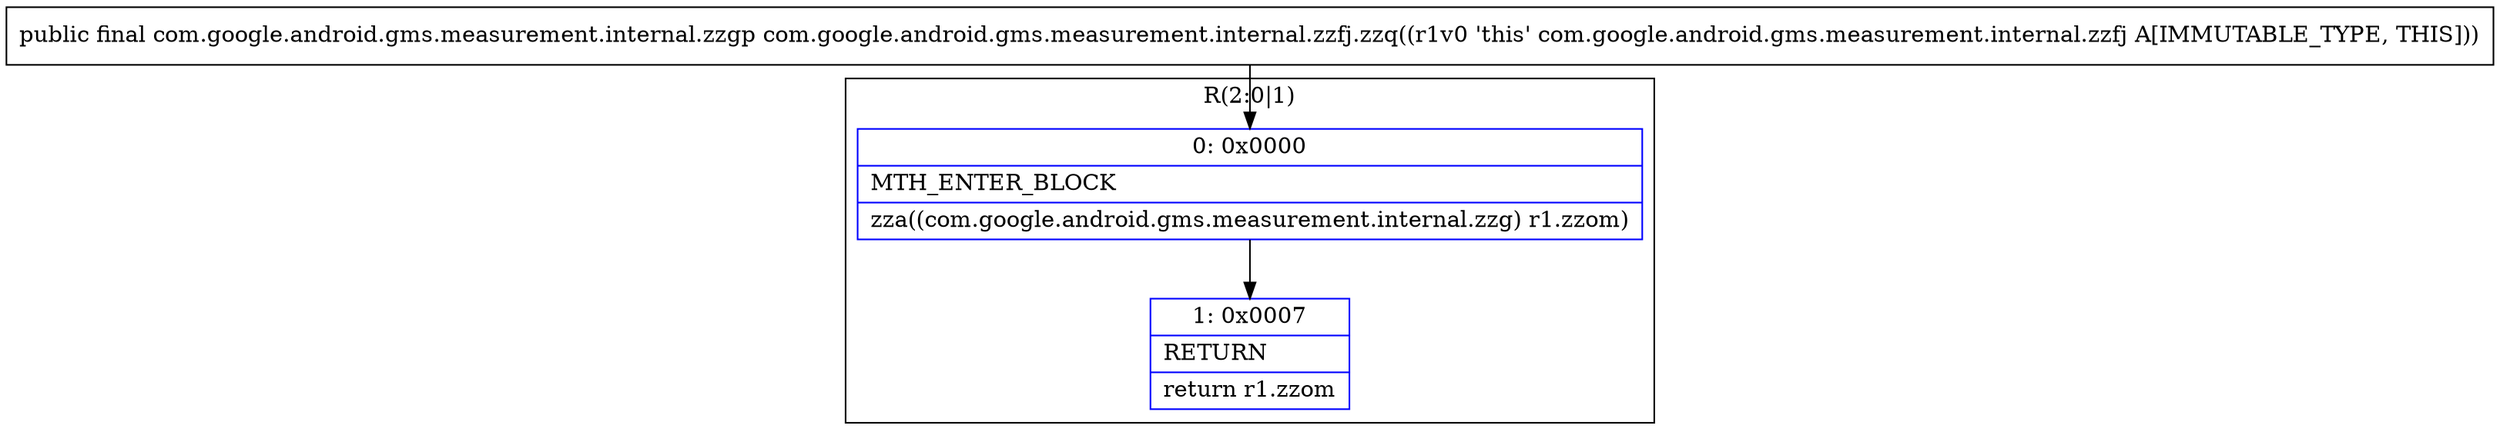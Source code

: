 digraph "CFG forcom.google.android.gms.measurement.internal.zzfj.zzq()Lcom\/google\/android\/gms\/measurement\/internal\/zzgp;" {
subgraph cluster_Region_1298216968 {
label = "R(2:0|1)";
node [shape=record,color=blue];
Node_0 [shape=record,label="{0\:\ 0x0000|MTH_ENTER_BLOCK\l|zza((com.google.android.gms.measurement.internal.zzg) r1.zzom)\l}"];
Node_1 [shape=record,label="{1\:\ 0x0007|RETURN\l|return r1.zzom\l}"];
}
MethodNode[shape=record,label="{public final com.google.android.gms.measurement.internal.zzgp com.google.android.gms.measurement.internal.zzfj.zzq((r1v0 'this' com.google.android.gms.measurement.internal.zzfj A[IMMUTABLE_TYPE, THIS])) }"];
MethodNode -> Node_0;
Node_0 -> Node_1;
}

